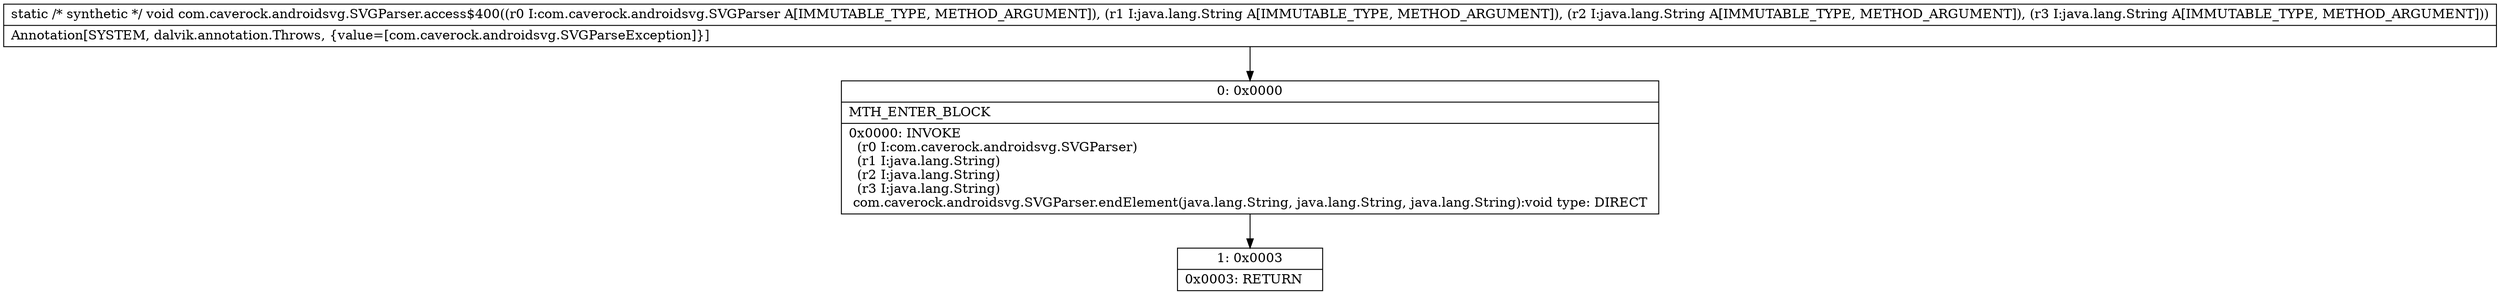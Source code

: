 digraph "CFG forcom.caverock.androidsvg.SVGParser.access$400(Lcom\/caverock\/androidsvg\/SVGParser;Ljava\/lang\/String;Ljava\/lang\/String;Ljava\/lang\/String;)V" {
Node_0 [shape=record,label="{0\:\ 0x0000|MTH_ENTER_BLOCK\l|0x0000: INVOKE  \l  (r0 I:com.caverock.androidsvg.SVGParser)\l  (r1 I:java.lang.String)\l  (r2 I:java.lang.String)\l  (r3 I:java.lang.String)\l com.caverock.androidsvg.SVGParser.endElement(java.lang.String, java.lang.String, java.lang.String):void type: DIRECT \l}"];
Node_1 [shape=record,label="{1\:\ 0x0003|0x0003: RETURN   \l}"];
MethodNode[shape=record,label="{static \/* synthetic *\/ void com.caverock.androidsvg.SVGParser.access$400((r0 I:com.caverock.androidsvg.SVGParser A[IMMUTABLE_TYPE, METHOD_ARGUMENT]), (r1 I:java.lang.String A[IMMUTABLE_TYPE, METHOD_ARGUMENT]), (r2 I:java.lang.String A[IMMUTABLE_TYPE, METHOD_ARGUMENT]), (r3 I:java.lang.String A[IMMUTABLE_TYPE, METHOD_ARGUMENT]))  | Annotation[SYSTEM, dalvik.annotation.Throws, \{value=[com.caverock.androidsvg.SVGParseException]\}]\l}"];
MethodNode -> Node_0;
Node_0 -> Node_1;
}

